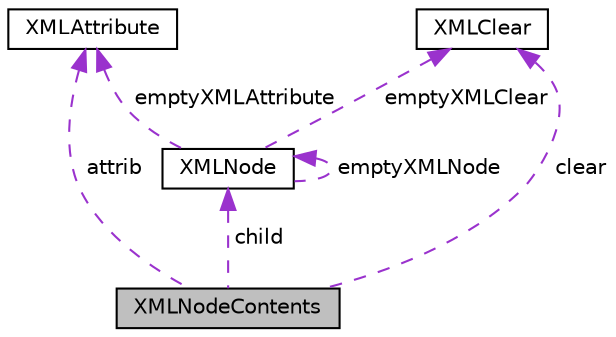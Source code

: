 digraph "XMLNodeContents"
{
 // LATEX_PDF_SIZE
  edge [fontname="Helvetica",fontsize="10",labelfontname="Helvetica",labelfontsize="10"];
  node [fontname="Helvetica",fontsize="10",shape=record];
  Node1 [label="XMLNodeContents",height=0.2,width=0.4,color="black", fillcolor="grey75", style="filled", fontcolor="black",tooltip="This structure is given by the function XMLNode::enumContents."];
  Node2 -> Node1 [dir="back",color="darkorchid3",fontsize="10",style="dashed",label=" child" ,fontname="Helvetica"];
  Node2 [label="XMLNode",height=0.2,width=0.4,color="black", fillcolor="white", style="filled",URL="$struct_x_m_l_node.html",tooltip="Main Class representing a XML node."];
  Node2 -> Node2 [dir="back",color="darkorchid3",fontsize="10",style="dashed",label=" emptyXMLNode" ,fontname="Helvetica"];
  Node3 -> Node2 [dir="back",color="darkorchid3",fontsize="10",style="dashed",label=" emptyXMLAttribute" ,fontname="Helvetica"];
  Node3 [label="XMLAttribute",height=0.2,width=0.4,color="black", fillcolor="white", style="filled",URL="$struct_x_m_l_attribute.html",tooltip="Structure for XML attribute."];
  Node4 -> Node2 [dir="back",color="darkorchid3",fontsize="10",style="dashed",label=" emptyXMLClear" ,fontname="Helvetica"];
  Node4 [label="XMLClear",height=0.2,width=0.4,color="black", fillcolor="white", style="filled",URL="$struct_x_m_l_clear.html",tooltip="Structure for XML clear (unformatted) node (usually comments)"];
  Node4 -> Node1 [dir="back",color="darkorchid3",fontsize="10",style="dashed",label=" clear" ,fontname="Helvetica"];
  Node3 -> Node1 [dir="back",color="darkorchid3",fontsize="10",style="dashed",label=" attrib" ,fontname="Helvetica"];
}
